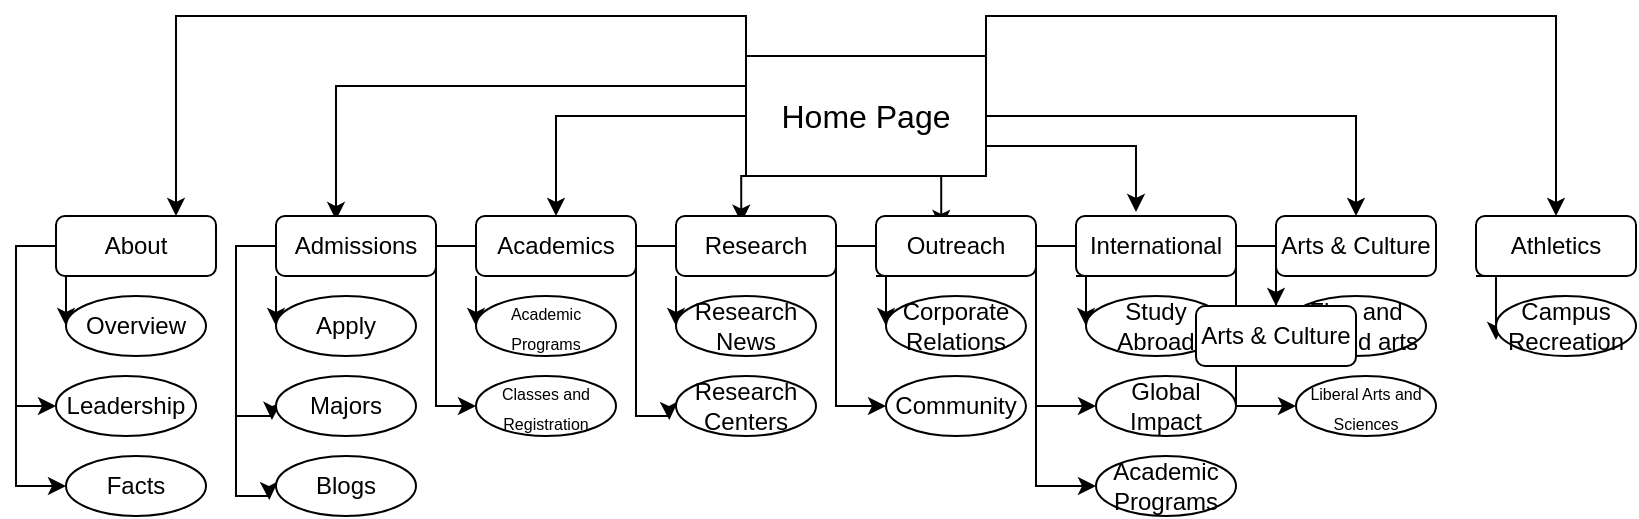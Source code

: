 <mxfile version="20.6.2" type="github">
  <diagram id="m2QvG6iwqRq2yh90tYuw" name="Page-1">
    <mxGraphModel dx="1872" dy="1560" grid="1" gridSize="10" guides="1" tooltips="1" connect="1" arrows="1" fold="1" page="1" pageScale="1" pageWidth="850" pageHeight="1100" math="0" shadow="0">
      <root>
        <mxCell id="0" />
        <mxCell id="1" parent="0" />
        <mxCell id="AbmDQmi6kNbxOHgq6axU-43" style="edgeStyle=orthogonalEdgeStyle;rounded=0;orthogonalLoop=1;jettySize=auto;html=1;exitX=0;exitY=0;exitDx=0;exitDy=0;entryX=0.75;entryY=0;entryDx=0;entryDy=0;fontSize=8;" edge="1" parent="1" source="vhjXlFrNrqfE6i9hmCUx-1" target="vhjXlFrNrqfE6i9hmCUx-2">
          <mxGeometry relative="1" as="geometry" />
        </mxCell>
        <mxCell id="AbmDQmi6kNbxOHgq6axU-44" style="edgeStyle=orthogonalEdgeStyle;rounded=0;orthogonalLoop=1;jettySize=auto;html=1;exitX=0;exitY=0.25;exitDx=0;exitDy=0;entryX=0.375;entryY=0.067;entryDx=0;entryDy=0;entryPerimeter=0;fontSize=8;" edge="1" parent="1" source="vhjXlFrNrqfE6i9hmCUx-1" target="vhjXlFrNrqfE6i9hmCUx-3">
          <mxGeometry relative="1" as="geometry" />
        </mxCell>
        <mxCell id="AbmDQmi6kNbxOHgq6axU-45" style="edgeStyle=orthogonalEdgeStyle;rounded=0;orthogonalLoop=1;jettySize=auto;html=1;exitX=0;exitY=0.5;exitDx=0;exitDy=0;entryX=0.5;entryY=0;entryDx=0;entryDy=0;fontSize=8;" edge="1" parent="1" source="vhjXlFrNrqfE6i9hmCUx-1" target="vhjXlFrNrqfE6i9hmCUx-4">
          <mxGeometry relative="1" as="geometry" />
        </mxCell>
        <mxCell id="AbmDQmi6kNbxOHgq6axU-46" style="edgeStyle=orthogonalEdgeStyle;rounded=0;orthogonalLoop=1;jettySize=auto;html=1;exitX=0.25;exitY=1;exitDx=0;exitDy=0;entryX=0.408;entryY=0.111;entryDx=0;entryDy=0;entryPerimeter=0;fontSize=8;" edge="1" parent="1" source="vhjXlFrNrqfE6i9hmCUx-1" target="vhjXlFrNrqfE6i9hmCUx-5">
          <mxGeometry relative="1" as="geometry" />
        </mxCell>
        <mxCell id="AbmDQmi6kNbxOHgq6axU-48" style="edgeStyle=orthogonalEdgeStyle;rounded=0;orthogonalLoop=1;jettySize=auto;html=1;exitX=0.75;exitY=1;exitDx=0;exitDy=0;entryX=0.408;entryY=0.2;entryDx=0;entryDy=0;entryPerimeter=0;fontSize=8;" edge="1" parent="1" source="vhjXlFrNrqfE6i9hmCUx-1" target="vhjXlFrNrqfE6i9hmCUx-6">
          <mxGeometry relative="1" as="geometry" />
        </mxCell>
        <mxCell id="AbmDQmi6kNbxOHgq6axU-49" style="edgeStyle=orthogonalEdgeStyle;rounded=0;orthogonalLoop=1;jettySize=auto;html=1;exitX=1;exitY=0.75;exitDx=0;exitDy=0;entryX=0.375;entryY=-0.067;entryDx=0;entryDy=0;entryPerimeter=0;fontSize=8;" edge="1" parent="1" source="vhjXlFrNrqfE6i9hmCUx-1" target="vhjXlFrNrqfE6i9hmCUx-7">
          <mxGeometry relative="1" as="geometry" />
        </mxCell>
        <mxCell id="AbmDQmi6kNbxOHgq6axU-50" style="edgeStyle=orthogonalEdgeStyle;rounded=0;orthogonalLoop=1;jettySize=auto;html=1;exitX=1;exitY=0.5;exitDx=0;exitDy=0;entryX=0.5;entryY=0;entryDx=0;entryDy=0;fontSize=8;" edge="1" parent="1" source="vhjXlFrNrqfE6i9hmCUx-1" target="vhjXlFrNrqfE6i9hmCUx-8">
          <mxGeometry relative="1" as="geometry" />
        </mxCell>
        <mxCell id="AbmDQmi6kNbxOHgq6axU-51" style="edgeStyle=orthogonalEdgeStyle;rounded=0;orthogonalLoop=1;jettySize=auto;html=1;exitX=1;exitY=0;exitDx=0;exitDy=0;entryX=0.5;entryY=0;entryDx=0;entryDy=0;fontSize=8;" edge="1" parent="1" source="vhjXlFrNrqfE6i9hmCUx-1" target="vhjXlFrNrqfE6i9hmCUx-9">
          <mxGeometry relative="1" as="geometry" />
        </mxCell>
        <mxCell id="vhjXlFrNrqfE6i9hmCUx-1" value="&lt;font size=&quot;3&quot;&gt;Home Page&lt;/font&gt;" style="rounded=0;whiteSpace=wrap;html=1;fontSize=6;" parent="1" vertex="1">
          <mxGeometry x="365" y="20" width="120" height="60" as="geometry" />
        </mxCell>
        <mxCell id="AbmDQmi6kNbxOHgq6axU-24" style="edgeStyle=orthogonalEdgeStyle;rounded=0;orthogonalLoop=1;jettySize=auto;html=1;exitX=0;exitY=0.75;exitDx=0;exitDy=0;entryX=0;entryY=0.5;entryDx=0;entryDy=0;fontSize=8;" edge="1" parent="1" source="vhjXlFrNrqfE6i9hmCUx-2" target="AbmDQmi6kNbxOHgq6axU-1">
          <mxGeometry relative="1" as="geometry" />
        </mxCell>
        <mxCell id="AbmDQmi6kNbxOHgq6axU-25" style="edgeStyle=orthogonalEdgeStyle;rounded=0;orthogonalLoop=1;jettySize=auto;html=1;exitX=0;exitY=0.5;exitDx=0;exitDy=0;entryX=0;entryY=0.5;entryDx=0;entryDy=0;fontSize=8;" edge="1" parent="1" source="vhjXlFrNrqfE6i9hmCUx-2" target="AbmDQmi6kNbxOHgq6axU-2">
          <mxGeometry relative="1" as="geometry" />
        </mxCell>
        <mxCell id="AbmDQmi6kNbxOHgq6axU-26" style="edgeStyle=orthogonalEdgeStyle;rounded=0;orthogonalLoop=1;jettySize=auto;html=1;exitX=0;exitY=0.5;exitDx=0;exitDy=0;entryX=0;entryY=0.5;entryDx=0;entryDy=0;fontSize=8;" edge="1" parent="1" source="vhjXlFrNrqfE6i9hmCUx-2" target="AbmDQmi6kNbxOHgq6axU-3">
          <mxGeometry relative="1" as="geometry" />
        </mxCell>
        <mxCell id="vhjXlFrNrqfE6i9hmCUx-2" value="About" style="rounded=1;whiteSpace=wrap;html=1;fontSize=12;" parent="1" vertex="1">
          <mxGeometry x="20" y="100" width="80" height="30" as="geometry" />
        </mxCell>
        <mxCell id="AbmDQmi6kNbxOHgq6axU-27" style="edgeStyle=orthogonalEdgeStyle;rounded=0;orthogonalLoop=1;jettySize=auto;html=1;exitX=0;exitY=1;exitDx=0;exitDy=0;entryX=0;entryY=0.5;entryDx=0;entryDy=0;fontSize=8;" edge="1" parent="1" source="vhjXlFrNrqfE6i9hmCUx-3" target="AbmDQmi6kNbxOHgq6axU-4">
          <mxGeometry relative="1" as="geometry" />
        </mxCell>
        <mxCell id="AbmDQmi6kNbxOHgq6axU-28" style="edgeStyle=orthogonalEdgeStyle;rounded=0;orthogonalLoop=1;jettySize=auto;html=1;exitX=0;exitY=0.5;exitDx=0;exitDy=0;entryX=-0.029;entryY=0.733;entryDx=0;entryDy=0;entryPerimeter=0;fontSize=8;" edge="1" parent="1" source="vhjXlFrNrqfE6i9hmCUx-3" target="AbmDQmi6kNbxOHgq6axU-6">
          <mxGeometry relative="1" as="geometry">
            <Array as="points">
              <mxPoint x="110" y="115" />
              <mxPoint x="110" y="200" />
              <mxPoint x="128" y="200" />
            </Array>
          </mxGeometry>
        </mxCell>
        <mxCell id="AbmDQmi6kNbxOHgq6axU-29" style="edgeStyle=orthogonalEdgeStyle;rounded=0;orthogonalLoop=1;jettySize=auto;html=1;exitX=0;exitY=0.5;exitDx=0;exitDy=0;entryX=-0.048;entryY=0.733;entryDx=0;entryDy=0;entryPerimeter=0;fontSize=8;" edge="1" parent="1" source="vhjXlFrNrqfE6i9hmCUx-3" target="AbmDQmi6kNbxOHgq6axU-5">
          <mxGeometry relative="1" as="geometry">
            <Array as="points">
              <mxPoint x="110" y="115" />
              <mxPoint x="110" y="240" />
              <mxPoint x="127" y="240" />
            </Array>
          </mxGeometry>
        </mxCell>
        <mxCell id="vhjXlFrNrqfE6i9hmCUx-3" value="Admissions&lt;span style=&quot;color: rgba(0, 0, 0, 0); font-family: monospace; font-size: 0px; text-align: start;&quot;&gt;%3CmxGraphModel%3E%3Croot%3E%3CmxCell%20id%3D%220%22%2F%3E%3CmxCell%20id%3D%221%22%20parent%3D%220%22%2F%3E%3CmxCell%20id%3D%222%22%20value%3D%22About%22%20style%3D%22rounded%3D1%3BwhiteSpace%3Dwrap%3Bhtml%3D1%3BfontSize%3D12%3B%22%20vertex%3D%221%22%20parent%3D%221%22%3E%3CmxGeometry%20x%3D%2290%22%20y%3D%22290%22%20width%3D%2280%22%20height%3D%2230%22%20as%3D%22geometry%22%2F%3E%3C%2FmxCell%3E%3C%2Froot%3E%3C%2FmxGraphModel%3E&lt;/span&gt;" style="rounded=1;whiteSpace=wrap;html=1;fontSize=12;" parent="1" vertex="1">
          <mxGeometry x="130" y="100" width="80" height="30" as="geometry" />
        </mxCell>
        <mxCell id="AbmDQmi6kNbxOHgq6axU-30" style="edgeStyle=orthogonalEdgeStyle;rounded=0;orthogonalLoop=1;jettySize=auto;html=1;exitX=0;exitY=1;exitDx=0;exitDy=0;entryX=0;entryY=0.5;entryDx=0;entryDy=0;fontSize=8;" edge="1" parent="1" source="vhjXlFrNrqfE6i9hmCUx-4" target="AbmDQmi6kNbxOHgq6axU-8">
          <mxGeometry relative="1" as="geometry" />
        </mxCell>
        <mxCell id="AbmDQmi6kNbxOHgq6axU-31" style="edgeStyle=orthogonalEdgeStyle;rounded=0;orthogonalLoop=1;jettySize=auto;html=1;exitX=0;exitY=0.5;exitDx=0;exitDy=0;entryX=0;entryY=0.5;entryDx=0;entryDy=0;fontSize=8;" edge="1" parent="1" source="vhjXlFrNrqfE6i9hmCUx-4" target="AbmDQmi6kNbxOHgq6axU-10">
          <mxGeometry relative="1" as="geometry" />
        </mxCell>
        <mxCell id="vhjXlFrNrqfE6i9hmCUx-4" value="Academics" style="rounded=1;whiteSpace=wrap;html=1;fontSize=12;" parent="1" vertex="1">
          <mxGeometry x="230" y="100" width="80" height="30" as="geometry" />
        </mxCell>
        <mxCell id="AbmDQmi6kNbxOHgq6axU-32" style="edgeStyle=orthogonalEdgeStyle;rounded=0;orthogonalLoop=1;jettySize=auto;html=1;exitX=0;exitY=1;exitDx=0;exitDy=0;entryX=0;entryY=0.5;entryDx=0;entryDy=0;fontSize=8;" edge="1" parent="1" source="vhjXlFrNrqfE6i9hmCUx-5" target="AbmDQmi6kNbxOHgq6axU-12">
          <mxGeometry relative="1" as="geometry" />
        </mxCell>
        <mxCell id="AbmDQmi6kNbxOHgq6axU-33" style="edgeStyle=orthogonalEdgeStyle;rounded=0;orthogonalLoop=1;jettySize=auto;html=1;exitX=0;exitY=0.5;exitDx=0;exitDy=0;entryX=-0.048;entryY=0.733;entryDx=0;entryDy=0;entryPerimeter=0;fontSize=8;" edge="1" parent="1" source="vhjXlFrNrqfE6i9hmCUx-5" target="AbmDQmi6kNbxOHgq6axU-14">
          <mxGeometry relative="1" as="geometry">
            <Array as="points">
              <mxPoint x="310" y="115" />
              <mxPoint x="310" y="200" />
              <mxPoint x="327" y="200" />
            </Array>
          </mxGeometry>
        </mxCell>
        <mxCell id="vhjXlFrNrqfE6i9hmCUx-5" value="Research" style="rounded=1;whiteSpace=wrap;html=1;fontSize=12;" parent="1" vertex="1">
          <mxGeometry x="330" y="100" width="80" height="30" as="geometry" />
        </mxCell>
        <mxCell id="AbmDQmi6kNbxOHgq6axU-34" style="edgeStyle=orthogonalEdgeStyle;rounded=0;orthogonalLoop=1;jettySize=auto;html=1;exitX=0;exitY=0.5;exitDx=0;exitDy=0;entryX=0;entryY=0.5;entryDx=0;entryDy=0;fontSize=8;" edge="1" parent="1" source="vhjXlFrNrqfE6i9hmCUx-6" target="AbmDQmi6kNbxOHgq6axU-15">
          <mxGeometry relative="1" as="geometry" />
        </mxCell>
        <mxCell id="AbmDQmi6kNbxOHgq6axU-35" style="edgeStyle=orthogonalEdgeStyle;rounded=0;orthogonalLoop=1;jettySize=auto;html=1;exitX=0;exitY=1;exitDx=0;exitDy=0;entryX=0;entryY=0.5;entryDx=0;entryDy=0;fontSize=8;" edge="1" parent="1" source="vhjXlFrNrqfE6i9hmCUx-6" target="AbmDQmi6kNbxOHgq6axU-16">
          <mxGeometry relative="1" as="geometry" />
        </mxCell>
        <mxCell id="vhjXlFrNrqfE6i9hmCUx-6" value="Outreach" style="rounded=1;whiteSpace=wrap;html=1;fontSize=12;" parent="1" vertex="1">
          <mxGeometry x="430" y="100" width="80" height="30" as="geometry" />
        </mxCell>
        <mxCell id="AbmDQmi6kNbxOHgq6axU-36" style="edgeStyle=orthogonalEdgeStyle;rounded=0;orthogonalLoop=1;jettySize=auto;html=1;exitX=0;exitY=0.5;exitDx=0;exitDy=0;entryX=0;entryY=0.5;entryDx=0;entryDy=0;fontSize=8;" edge="1" parent="1" source="vhjXlFrNrqfE6i9hmCUx-7" target="AbmDQmi6kNbxOHgq6axU-19">
          <mxGeometry relative="1" as="geometry" />
        </mxCell>
        <mxCell id="AbmDQmi6kNbxOHgq6axU-37" style="edgeStyle=orthogonalEdgeStyle;rounded=0;orthogonalLoop=1;jettySize=auto;html=1;exitX=0;exitY=1;exitDx=0;exitDy=0;entryX=0;entryY=0.5;entryDx=0;entryDy=0;fontSize=8;" edge="1" parent="1" source="vhjXlFrNrqfE6i9hmCUx-7" target="AbmDQmi6kNbxOHgq6axU-17">
          <mxGeometry relative="1" as="geometry" />
        </mxCell>
        <mxCell id="AbmDQmi6kNbxOHgq6axU-38" style="edgeStyle=orthogonalEdgeStyle;rounded=0;orthogonalLoop=1;jettySize=auto;html=1;exitX=0;exitY=0.5;exitDx=0;exitDy=0;entryX=0;entryY=0.5;entryDx=0;entryDy=0;fontSize=8;" edge="1" parent="1" source="vhjXlFrNrqfE6i9hmCUx-7" target="AbmDQmi6kNbxOHgq6axU-18">
          <mxGeometry relative="1" as="geometry" />
        </mxCell>
        <mxCell id="vhjXlFrNrqfE6i9hmCUx-7" value="International" style="rounded=1;whiteSpace=wrap;html=1;fontSize=12;" parent="1" vertex="1">
          <mxGeometry x="530" y="100" width="80" height="30" as="geometry" />
        </mxCell>
        <mxCell id="AbmDQmi6kNbxOHgq6axU-39" style="edgeStyle=orthogonalEdgeStyle;rounded=0;orthogonalLoop=1;jettySize=auto;html=1;exitX=0;exitY=0.5;exitDx=0;exitDy=0;entryX=0;entryY=0.5;entryDx=0;entryDy=0;fontSize=8;" edge="1" parent="1" source="vhjXlFrNrqfE6i9hmCUx-8" target="AbmDQmi6kNbxOHgq6axU-22">
          <mxGeometry relative="1" as="geometry" />
        </mxCell>
        <mxCell id="AbmDQmi6kNbxOHgq6axU-41" style="edgeStyle=orthogonalEdgeStyle;rounded=0;orthogonalLoop=1;jettySize=auto;html=1;exitX=0;exitY=1;exitDx=0;exitDy=0;fontSize=8;" edge="1" parent="1" source="vhjXlFrNrqfE6i9hmCUx-8" target="AbmDQmi6kNbxOHgq6axU-40">
          <mxGeometry relative="1" as="geometry" />
        </mxCell>
        <mxCell id="vhjXlFrNrqfE6i9hmCUx-8" value="Arts &amp;amp; Culture" style="rounded=1;whiteSpace=wrap;html=1;fontSize=12;" parent="1" vertex="1">
          <mxGeometry x="630" y="100" width="80" height="30" as="geometry" />
        </mxCell>
        <mxCell id="AbmDQmi6kNbxOHgq6axU-42" style="edgeStyle=orthogonalEdgeStyle;rounded=0;orthogonalLoop=1;jettySize=auto;html=1;exitX=0;exitY=1;exitDx=0;exitDy=0;entryX=0;entryY=0.733;entryDx=0;entryDy=0;entryPerimeter=0;fontSize=8;" edge="1" parent="1" source="vhjXlFrNrqfE6i9hmCUx-9" target="AbmDQmi6kNbxOHgq6axU-23">
          <mxGeometry relative="1" as="geometry" />
        </mxCell>
        <mxCell id="vhjXlFrNrqfE6i9hmCUx-9" value="Athletics" style="rounded=1;whiteSpace=wrap;html=1;fontSize=12;" parent="1" vertex="1">
          <mxGeometry x="730" y="100" width="80" height="30" as="geometry" />
        </mxCell>
        <mxCell id="AbmDQmi6kNbxOHgq6axU-1" value="Overview" style="ellipse;whiteSpace=wrap;html=1;" vertex="1" parent="1">
          <mxGeometry x="25" y="140" width="70" height="30" as="geometry" />
        </mxCell>
        <mxCell id="AbmDQmi6kNbxOHgq6axU-2" value="Leadership" style="ellipse;whiteSpace=wrap;html=1;" vertex="1" parent="1">
          <mxGeometry x="20" y="180" width="70" height="30" as="geometry" />
        </mxCell>
        <mxCell id="AbmDQmi6kNbxOHgq6axU-3" value="Facts" style="ellipse;whiteSpace=wrap;html=1;" vertex="1" parent="1">
          <mxGeometry x="25" y="220" width="70" height="30" as="geometry" />
        </mxCell>
        <mxCell id="AbmDQmi6kNbxOHgq6axU-4" value="Apply" style="ellipse;whiteSpace=wrap;html=1;" vertex="1" parent="1">
          <mxGeometry x="130" y="140" width="70" height="30" as="geometry" />
        </mxCell>
        <mxCell id="AbmDQmi6kNbxOHgq6axU-5" value="Blogs" style="ellipse;whiteSpace=wrap;html=1;" vertex="1" parent="1">
          <mxGeometry x="130" y="220" width="70" height="30" as="geometry" />
        </mxCell>
        <mxCell id="AbmDQmi6kNbxOHgq6axU-6" value="Majors" style="ellipse;whiteSpace=wrap;html=1;" vertex="1" parent="1">
          <mxGeometry x="130" y="180" width="70" height="30" as="geometry" />
        </mxCell>
        <mxCell id="AbmDQmi6kNbxOHgq6axU-8" value="&lt;font style=&quot;font-size: 8px;&quot;&gt;Academic Programs&lt;/font&gt;" style="ellipse;whiteSpace=wrap;html=1;" vertex="1" parent="1">
          <mxGeometry x="230" y="140" width="70" height="30" as="geometry" />
        </mxCell>
        <mxCell id="AbmDQmi6kNbxOHgq6axU-10" value="&lt;font style=&quot;font-size: 8px;&quot;&gt;Classes and Registration&lt;/font&gt;" style="ellipse;whiteSpace=wrap;html=1;" vertex="1" parent="1">
          <mxGeometry x="230" y="180" width="70" height="30" as="geometry" />
        </mxCell>
        <mxCell id="AbmDQmi6kNbxOHgq6axU-12" value="Research News" style="ellipse;whiteSpace=wrap;html=1;" vertex="1" parent="1">
          <mxGeometry x="330" y="140" width="70" height="30" as="geometry" />
        </mxCell>
        <mxCell id="AbmDQmi6kNbxOHgq6axU-14" value="Research Centers" style="ellipse;whiteSpace=wrap;html=1;" vertex="1" parent="1">
          <mxGeometry x="330" y="180" width="70" height="30" as="geometry" />
        </mxCell>
        <mxCell id="AbmDQmi6kNbxOHgq6axU-15" value="Community" style="ellipse;whiteSpace=wrap;html=1;" vertex="1" parent="1">
          <mxGeometry x="435" y="180" width="70" height="30" as="geometry" />
        </mxCell>
        <mxCell id="AbmDQmi6kNbxOHgq6axU-16" value="Corporate Relations" style="ellipse;whiteSpace=wrap;html=1;" vertex="1" parent="1">
          <mxGeometry x="435" y="140" width="70" height="30" as="geometry" />
        </mxCell>
        <mxCell id="AbmDQmi6kNbxOHgq6axU-17" value="Study Abroad" style="ellipse;whiteSpace=wrap;html=1;" vertex="1" parent="1">
          <mxGeometry x="535" y="140" width="70" height="30" as="geometry" />
        </mxCell>
        <mxCell id="AbmDQmi6kNbxOHgq6axU-18" value="Global Impact" style="ellipse;whiteSpace=wrap;html=1;" vertex="1" parent="1">
          <mxGeometry x="540" y="180" width="70" height="30" as="geometry" />
        </mxCell>
        <mxCell id="AbmDQmi6kNbxOHgq6axU-19" value="Academic Programs" style="ellipse;whiteSpace=wrap;html=1;" vertex="1" parent="1">
          <mxGeometry x="540" y="220" width="70" height="30" as="geometry" />
        </mxCell>
        <mxCell id="AbmDQmi6kNbxOHgq6axU-21" value="Fine and applied arts" style="ellipse;whiteSpace=wrap;html=1;" vertex="1" parent="1">
          <mxGeometry x="635" y="140" width="70" height="30" as="geometry" />
        </mxCell>
        <mxCell id="AbmDQmi6kNbxOHgq6axU-22" value="&lt;font style=&quot;font-size: 8px;&quot;&gt;Liberal Arts and Sciences&lt;/font&gt;" style="ellipse;whiteSpace=wrap;html=1;" vertex="1" parent="1">
          <mxGeometry x="640" y="180" width="70" height="30" as="geometry" />
        </mxCell>
        <mxCell id="AbmDQmi6kNbxOHgq6axU-23" value="Campus Recreation" style="ellipse;whiteSpace=wrap;html=1;" vertex="1" parent="1">
          <mxGeometry x="740" y="140" width="70" height="30" as="geometry" />
        </mxCell>
        <mxCell id="AbmDQmi6kNbxOHgq6axU-40" value="Arts &amp;amp; Culture" style="rounded=1;whiteSpace=wrap;html=1;fontSize=12;" vertex="1" parent="1">
          <mxGeometry x="590" y="145" width="80" height="30" as="geometry" />
        </mxCell>
      </root>
    </mxGraphModel>
  </diagram>
</mxfile>

